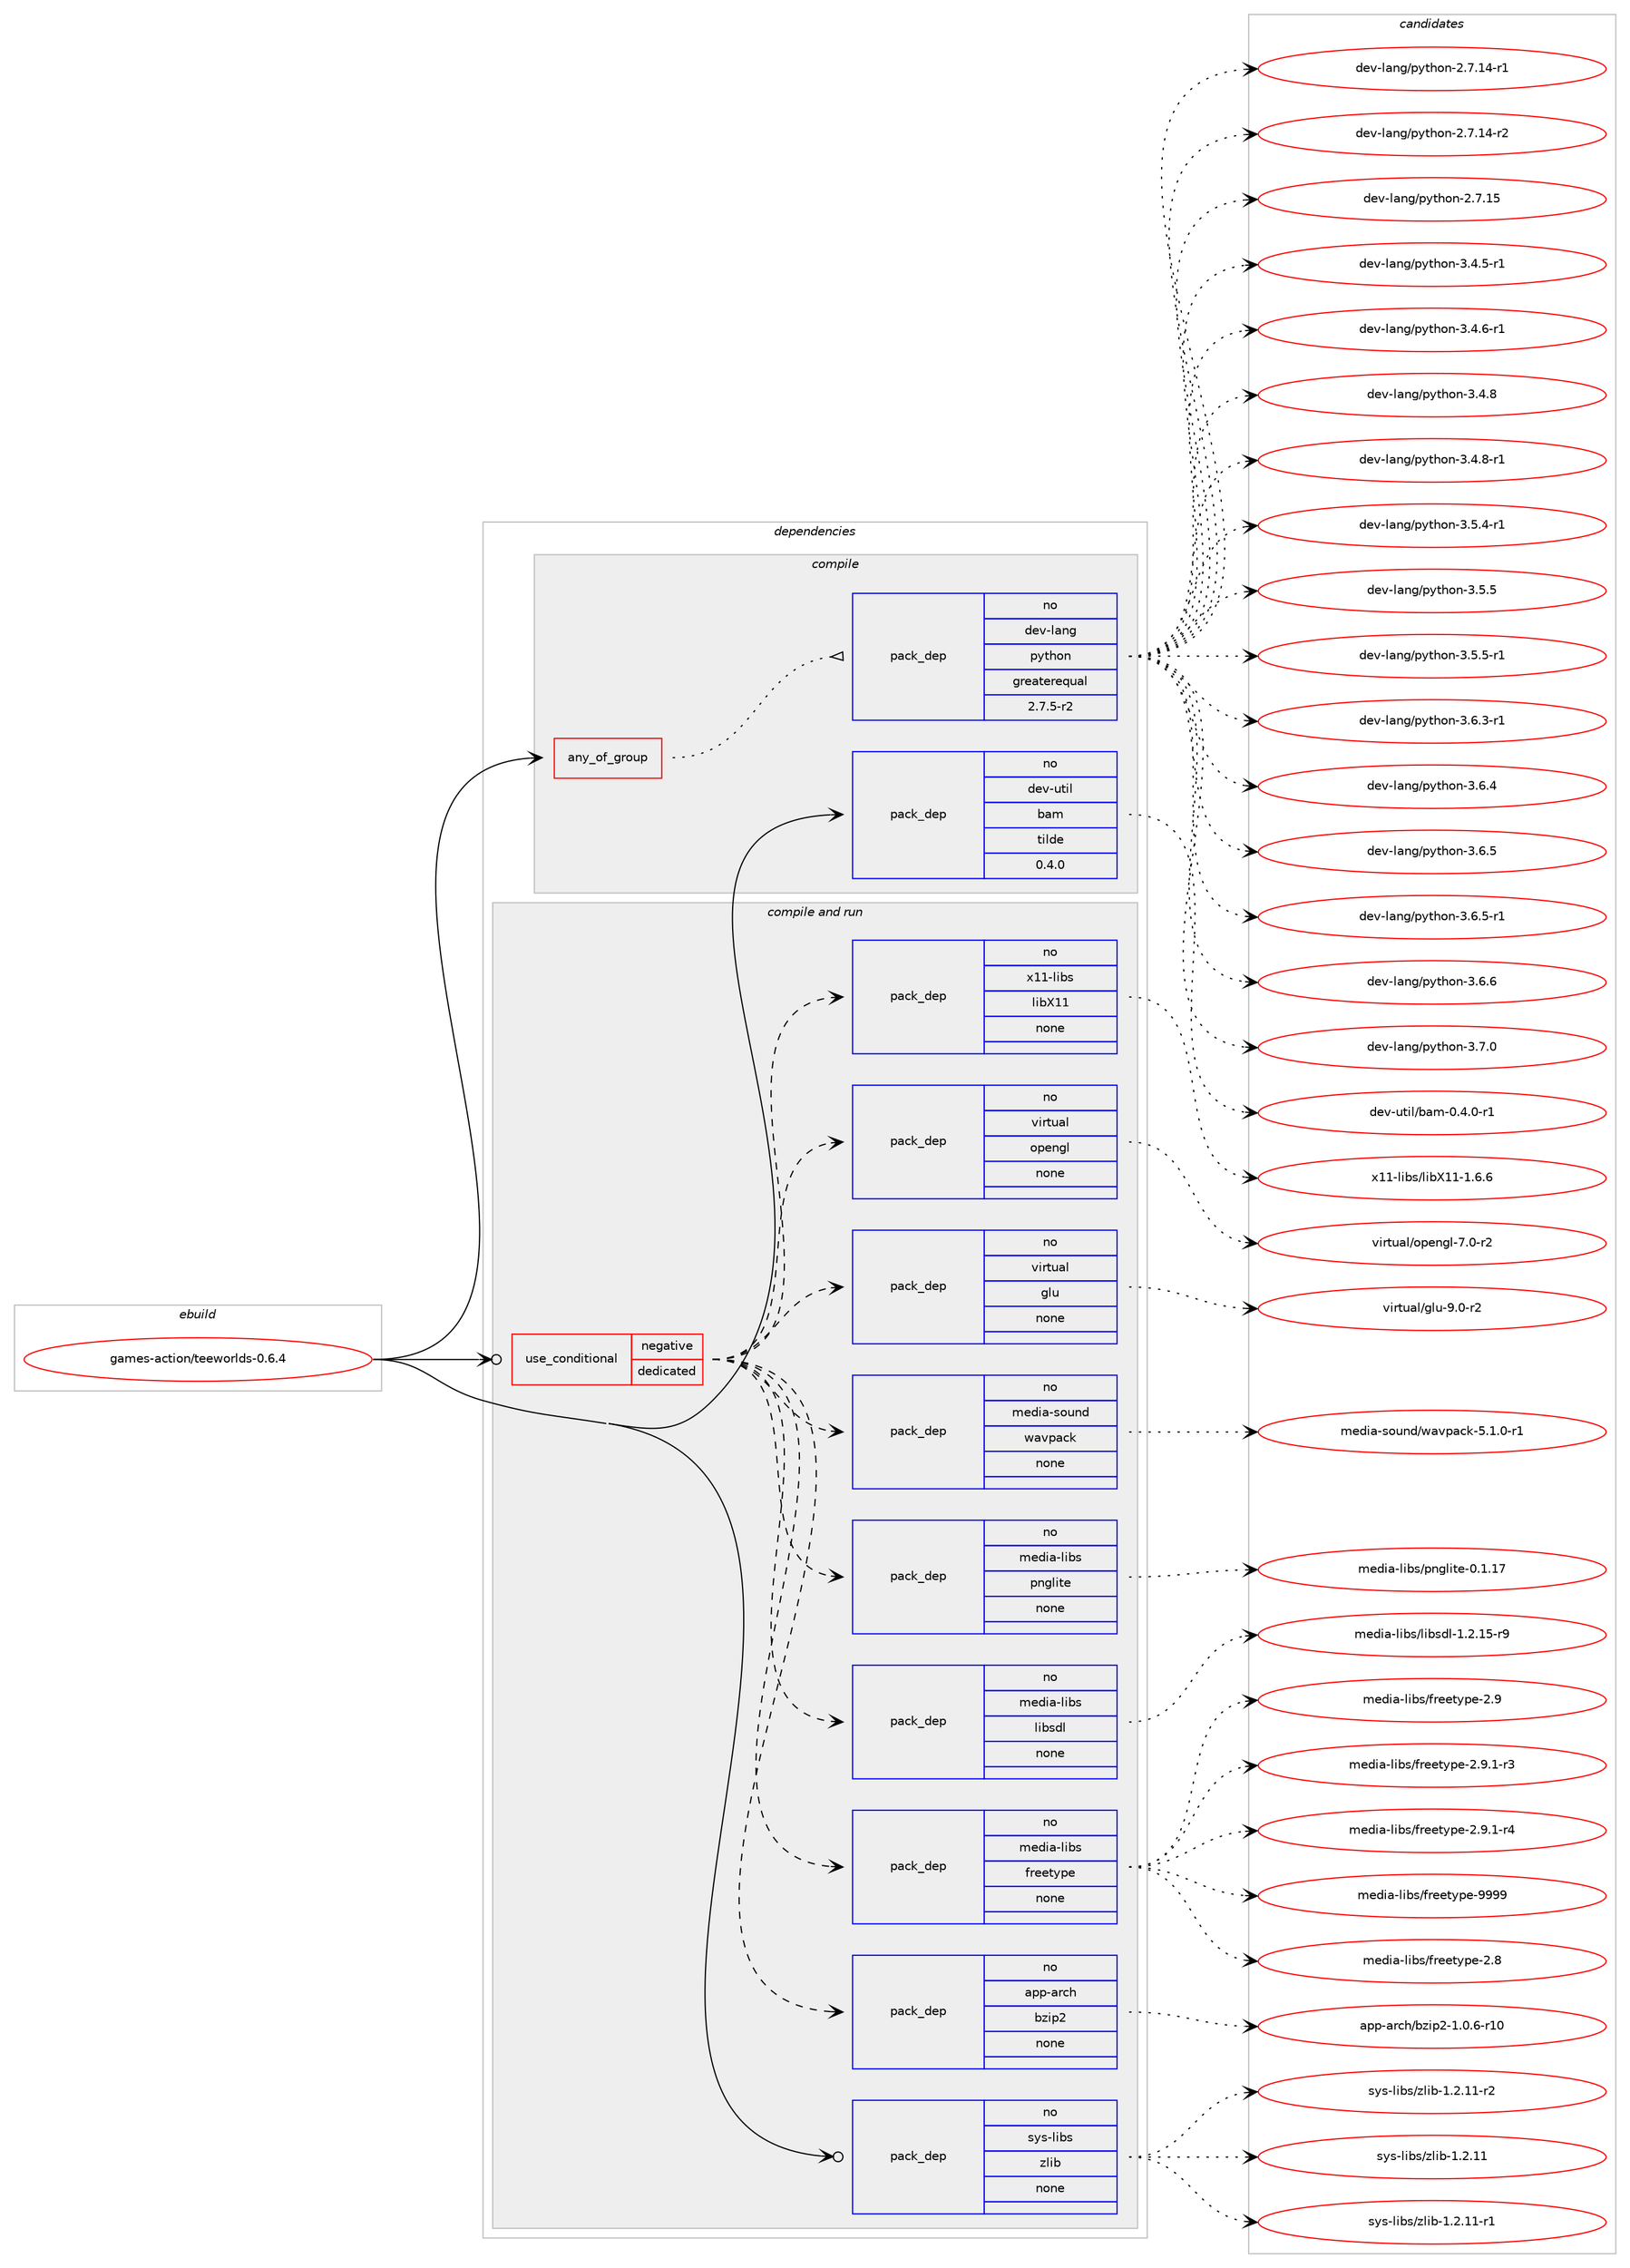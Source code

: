 digraph prolog {

# *************
# Graph options
# *************

newrank=true;
concentrate=true;
compound=true;
graph [rankdir=LR,fontname=Helvetica,fontsize=10,ranksep=1.5];#, ranksep=2.5, nodesep=0.2];
edge  [arrowhead=vee];
node  [fontname=Helvetica,fontsize=10];

# **********
# The ebuild
# **********

subgraph cluster_leftcol {
color=gray;
rank=same;
label=<<i>ebuild</i>>;
id [label="games-action/teeworlds-0.6.4", color=red, width=4, href="../games-action/teeworlds-0.6.4.svg"];
}

# ****************
# The dependencies
# ****************

subgraph cluster_midcol {
color=gray;
label=<<i>dependencies</i>>;
subgraph cluster_compile {
fillcolor="#eeeeee";
style=filled;
label=<<i>compile</i>>;
subgraph any135 {
dependency6798 [label=<<TABLE BORDER="0" CELLBORDER="1" CELLSPACING="0" CELLPADDING="4"><TR><TD CELLPADDING="10">any_of_group</TD></TR></TABLE>>, shape=none, color=red];subgraph pack5205 {
dependency6799 [label=<<TABLE BORDER="0" CELLBORDER="1" CELLSPACING="0" CELLPADDING="4" WIDTH="220"><TR><TD ROWSPAN="6" CELLPADDING="30">pack_dep</TD></TR><TR><TD WIDTH="110">no</TD></TR><TR><TD>dev-lang</TD></TR><TR><TD>python</TD></TR><TR><TD>greaterequal</TD></TR><TR><TD>2.7.5-r2</TD></TR></TABLE>>, shape=none, color=blue];
}
dependency6798:e -> dependency6799:w [weight=20,style="dotted",arrowhead="oinv"];
}
id:e -> dependency6798:w [weight=20,style="solid",arrowhead="vee"];
subgraph pack5206 {
dependency6800 [label=<<TABLE BORDER="0" CELLBORDER="1" CELLSPACING="0" CELLPADDING="4" WIDTH="220"><TR><TD ROWSPAN="6" CELLPADDING="30">pack_dep</TD></TR><TR><TD WIDTH="110">no</TD></TR><TR><TD>dev-util</TD></TR><TR><TD>bam</TD></TR><TR><TD>tilde</TD></TR><TR><TD>0.4.0</TD></TR></TABLE>>, shape=none, color=blue];
}
id:e -> dependency6800:w [weight=20,style="solid",arrowhead="vee"];
}
subgraph cluster_compileandrun {
fillcolor="#eeeeee";
style=filled;
label=<<i>compile and run</i>>;
subgraph cond1450 {
dependency6801 [label=<<TABLE BORDER="0" CELLBORDER="1" CELLSPACING="0" CELLPADDING="4"><TR><TD ROWSPAN="3" CELLPADDING="10">use_conditional</TD></TR><TR><TD>negative</TD></TR><TR><TD>dedicated</TD></TR></TABLE>>, shape=none, color=red];
subgraph pack5207 {
dependency6802 [label=<<TABLE BORDER="0" CELLBORDER="1" CELLSPACING="0" CELLPADDING="4" WIDTH="220"><TR><TD ROWSPAN="6" CELLPADDING="30">pack_dep</TD></TR><TR><TD WIDTH="110">no</TD></TR><TR><TD>app-arch</TD></TR><TR><TD>bzip2</TD></TR><TR><TD>none</TD></TR><TR><TD></TD></TR></TABLE>>, shape=none, color=blue];
}
dependency6801:e -> dependency6802:w [weight=20,style="dashed",arrowhead="vee"];
subgraph pack5208 {
dependency6803 [label=<<TABLE BORDER="0" CELLBORDER="1" CELLSPACING="0" CELLPADDING="4" WIDTH="220"><TR><TD ROWSPAN="6" CELLPADDING="30">pack_dep</TD></TR><TR><TD WIDTH="110">no</TD></TR><TR><TD>media-libs</TD></TR><TR><TD>freetype</TD></TR><TR><TD>none</TD></TR><TR><TD></TD></TR></TABLE>>, shape=none, color=blue];
}
dependency6801:e -> dependency6803:w [weight=20,style="dashed",arrowhead="vee"];
subgraph pack5209 {
dependency6804 [label=<<TABLE BORDER="0" CELLBORDER="1" CELLSPACING="0" CELLPADDING="4" WIDTH="220"><TR><TD ROWSPAN="6" CELLPADDING="30">pack_dep</TD></TR><TR><TD WIDTH="110">no</TD></TR><TR><TD>media-libs</TD></TR><TR><TD>libsdl</TD></TR><TR><TD>none</TD></TR><TR><TD></TD></TR></TABLE>>, shape=none, color=blue];
}
dependency6801:e -> dependency6804:w [weight=20,style="dashed",arrowhead="vee"];
subgraph pack5210 {
dependency6805 [label=<<TABLE BORDER="0" CELLBORDER="1" CELLSPACING="0" CELLPADDING="4" WIDTH="220"><TR><TD ROWSPAN="6" CELLPADDING="30">pack_dep</TD></TR><TR><TD WIDTH="110">no</TD></TR><TR><TD>media-libs</TD></TR><TR><TD>pnglite</TD></TR><TR><TD>none</TD></TR><TR><TD></TD></TR></TABLE>>, shape=none, color=blue];
}
dependency6801:e -> dependency6805:w [weight=20,style="dashed",arrowhead="vee"];
subgraph pack5211 {
dependency6806 [label=<<TABLE BORDER="0" CELLBORDER="1" CELLSPACING="0" CELLPADDING="4" WIDTH="220"><TR><TD ROWSPAN="6" CELLPADDING="30">pack_dep</TD></TR><TR><TD WIDTH="110">no</TD></TR><TR><TD>media-sound</TD></TR><TR><TD>wavpack</TD></TR><TR><TD>none</TD></TR><TR><TD></TD></TR></TABLE>>, shape=none, color=blue];
}
dependency6801:e -> dependency6806:w [weight=20,style="dashed",arrowhead="vee"];
subgraph pack5212 {
dependency6807 [label=<<TABLE BORDER="0" CELLBORDER="1" CELLSPACING="0" CELLPADDING="4" WIDTH="220"><TR><TD ROWSPAN="6" CELLPADDING="30">pack_dep</TD></TR><TR><TD WIDTH="110">no</TD></TR><TR><TD>virtual</TD></TR><TR><TD>glu</TD></TR><TR><TD>none</TD></TR><TR><TD></TD></TR></TABLE>>, shape=none, color=blue];
}
dependency6801:e -> dependency6807:w [weight=20,style="dashed",arrowhead="vee"];
subgraph pack5213 {
dependency6808 [label=<<TABLE BORDER="0" CELLBORDER="1" CELLSPACING="0" CELLPADDING="4" WIDTH="220"><TR><TD ROWSPAN="6" CELLPADDING="30">pack_dep</TD></TR><TR><TD WIDTH="110">no</TD></TR><TR><TD>virtual</TD></TR><TR><TD>opengl</TD></TR><TR><TD>none</TD></TR><TR><TD></TD></TR></TABLE>>, shape=none, color=blue];
}
dependency6801:e -> dependency6808:w [weight=20,style="dashed",arrowhead="vee"];
subgraph pack5214 {
dependency6809 [label=<<TABLE BORDER="0" CELLBORDER="1" CELLSPACING="0" CELLPADDING="4" WIDTH="220"><TR><TD ROWSPAN="6" CELLPADDING="30">pack_dep</TD></TR><TR><TD WIDTH="110">no</TD></TR><TR><TD>x11-libs</TD></TR><TR><TD>libX11</TD></TR><TR><TD>none</TD></TR><TR><TD></TD></TR></TABLE>>, shape=none, color=blue];
}
dependency6801:e -> dependency6809:w [weight=20,style="dashed",arrowhead="vee"];
}
id:e -> dependency6801:w [weight=20,style="solid",arrowhead="odotvee"];
subgraph pack5215 {
dependency6810 [label=<<TABLE BORDER="0" CELLBORDER="1" CELLSPACING="0" CELLPADDING="4" WIDTH="220"><TR><TD ROWSPAN="6" CELLPADDING="30">pack_dep</TD></TR><TR><TD WIDTH="110">no</TD></TR><TR><TD>sys-libs</TD></TR><TR><TD>zlib</TD></TR><TR><TD>none</TD></TR><TR><TD></TD></TR></TABLE>>, shape=none, color=blue];
}
id:e -> dependency6810:w [weight=20,style="solid",arrowhead="odotvee"];
}
subgraph cluster_run {
fillcolor="#eeeeee";
style=filled;
label=<<i>run</i>>;
}
}

# **************
# The candidates
# **************

subgraph cluster_choices {
rank=same;
color=gray;
label=<<i>candidates</i>>;

subgraph choice5205 {
color=black;
nodesep=1;
choice100101118451089711010347112121116104111110455046554649524511449 [label="dev-lang/python-2.7.14-r1", color=red, width=4,href="../dev-lang/python-2.7.14-r1.svg"];
choice100101118451089711010347112121116104111110455046554649524511450 [label="dev-lang/python-2.7.14-r2", color=red, width=4,href="../dev-lang/python-2.7.14-r2.svg"];
choice10010111845108971101034711212111610411111045504655464953 [label="dev-lang/python-2.7.15", color=red, width=4,href="../dev-lang/python-2.7.15.svg"];
choice1001011184510897110103471121211161041111104551465246534511449 [label="dev-lang/python-3.4.5-r1", color=red, width=4,href="../dev-lang/python-3.4.5-r1.svg"];
choice1001011184510897110103471121211161041111104551465246544511449 [label="dev-lang/python-3.4.6-r1", color=red, width=4,href="../dev-lang/python-3.4.6-r1.svg"];
choice100101118451089711010347112121116104111110455146524656 [label="dev-lang/python-3.4.8", color=red, width=4,href="../dev-lang/python-3.4.8.svg"];
choice1001011184510897110103471121211161041111104551465246564511449 [label="dev-lang/python-3.4.8-r1", color=red, width=4,href="../dev-lang/python-3.4.8-r1.svg"];
choice1001011184510897110103471121211161041111104551465346524511449 [label="dev-lang/python-3.5.4-r1", color=red, width=4,href="../dev-lang/python-3.5.4-r1.svg"];
choice100101118451089711010347112121116104111110455146534653 [label="dev-lang/python-3.5.5", color=red, width=4,href="../dev-lang/python-3.5.5.svg"];
choice1001011184510897110103471121211161041111104551465346534511449 [label="dev-lang/python-3.5.5-r1", color=red, width=4,href="../dev-lang/python-3.5.5-r1.svg"];
choice1001011184510897110103471121211161041111104551465446514511449 [label="dev-lang/python-3.6.3-r1", color=red, width=4,href="../dev-lang/python-3.6.3-r1.svg"];
choice100101118451089711010347112121116104111110455146544652 [label="dev-lang/python-3.6.4", color=red, width=4,href="../dev-lang/python-3.6.4.svg"];
choice100101118451089711010347112121116104111110455146544653 [label="dev-lang/python-3.6.5", color=red, width=4,href="../dev-lang/python-3.6.5.svg"];
choice1001011184510897110103471121211161041111104551465446534511449 [label="dev-lang/python-3.6.5-r1", color=red, width=4,href="../dev-lang/python-3.6.5-r1.svg"];
choice100101118451089711010347112121116104111110455146544654 [label="dev-lang/python-3.6.6", color=red, width=4,href="../dev-lang/python-3.6.6.svg"];
choice100101118451089711010347112121116104111110455146554648 [label="dev-lang/python-3.7.0", color=red, width=4,href="../dev-lang/python-3.7.0.svg"];
dependency6799:e -> choice100101118451089711010347112121116104111110455046554649524511449:w [style=dotted,weight="100"];
dependency6799:e -> choice100101118451089711010347112121116104111110455046554649524511450:w [style=dotted,weight="100"];
dependency6799:e -> choice10010111845108971101034711212111610411111045504655464953:w [style=dotted,weight="100"];
dependency6799:e -> choice1001011184510897110103471121211161041111104551465246534511449:w [style=dotted,weight="100"];
dependency6799:e -> choice1001011184510897110103471121211161041111104551465246544511449:w [style=dotted,weight="100"];
dependency6799:e -> choice100101118451089711010347112121116104111110455146524656:w [style=dotted,weight="100"];
dependency6799:e -> choice1001011184510897110103471121211161041111104551465246564511449:w [style=dotted,weight="100"];
dependency6799:e -> choice1001011184510897110103471121211161041111104551465346524511449:w [style=dotted,weight="100"];
dependency6799:e -> choice100101118451089711010347112121116104111110455146534653:w [style=dotted,weight="100"];
dependency6799:e -> choice1001011184510897110103471121211161041111104551465346534511449:w [style=dotted,weight="100"];
dependency6799:e -> choice1001011184510897110103471121211161041111104551465446514511449:w [style=dotted,weight="100"];
dependency6799:e -> choice100101118451089711010347112121116104111110455146544652:w [style=dotted,weight="100"];
dependency6799:e -> choice100101118451089711010347112121116104111110455146544653:w [style=dotted,weight="100"];
dependency6799:e -> choice1001011184510897110103471121211161041111104551465446534511449:w [style=dotted,weight="100"];
dependency6799:e -> choice100101118451089711010347112121116104111110455146544654:w [style=dotted,weight="100"];
dependency6799:e -> choice100101118451089711010347112121116104111110455146554648:w [style=dotted,weight="100"];
}
subgraph choice5206 {
color=black;
nodesep=1;
choice100101118451171161051084798971094548465246484511449 [label="dev-util/bam-0.4.0-r1", color=red, width=4,href="../dev-util/bam-0.4.0-r1.svg"];
dependency6800:e -> choice100101118451171161051084798971094548465246484511449:w [style=dotted,weight="100"];
}
subgraph choice5207 {
color=black;
nodesep=1;
choice97112112459711499104479812210511250454946484654451144948 [label="app-arch/bzip2-1.0.6-r10", color=red, width=4,href="../app-arch/bzip2-1.0.6-r10.svg"];
dependency6802:e -> choice97112112459711499104479812210511250454946484654451144948:w [style=dotted,weight="100"];
}
subgraph choice5208 {
color=black;
nodesep=1;
choice1091011001059745108105981154710211410110111612111210145504656 [label="media-libs/freetype-2.8", color=red, width=4,href="../media-libs/freetype-2.8.svg"];
choice1091011001059745108105981154710211410110111612111210145504657 [label="media-libs/freetype-2.9", color=red, width=4,href="../media-libs/freetype-2.9.svg"];
choice109101100105974510810598115471021141011011161211121014550465746494511451 [label="media-libs/freetype-2.9.1-r3", color=red, width=4,href="../media-libs/freetype-2.9.1-r3.svg"];
choice109101100105974510810598115471021141011011161211121014550465746494511452 [label="media-libs/freetype-2.9.1-r4", color=red, width=4,href="../media-libs/freetype-2.9.1-r4.svg"];
choice109101100105974510810598115471021141011011161211121014557575757 [label="media-libs/freetype-9999", color=red, width=4,href="../media-libs/freetype-9999.svg"];
dependency6803:e -> choice1091011001059745108105981154710211410110111612111210145504656:w [style=dotted,weight="100"];
dependency6803:e -> choice1091011001059745108105981154710211410110111612111210145504657:w [style=dotted,weight="100"];
dependency6803:e -> choice109101100105974510810598115471021141011011161211121014550465746494511451:w [style=dotted,weight="100"];
dependency6803:e -> choice109101100105974510810598115471021141011011161211121014550465746494511452:w [style=dotted,weight="100"];
dependency6803:e -> choice109101100105974510810598115471021141011011161211121014557575757:w [style=dotted,weight="100"];
}
subgraph choice5209 {
color=black;
nodesep=1;
choice1091011001059745108105981154710810598115100108454946504649534511457 [label="media-libs/libsdl-1.2.15-r9", color=red, width=4,href="../media-libs/libsdl-1.2.15-r9.svg"];
dependency6804:e -> choice1091011001059745108105981154710810598115100108454946504649534511457:w [style=dotted,weight="100"];
}
subgraph choice5210 {
color=black;
nodesep=1;
choice1091011001059745108105981154711211010310810511610145484649464955 [label="media-libs/pnglite-0.1.17", color=red, width=4,href="../media-libs/pnglite-0.1.17.svg"];
dependency6805:e -> choice1091011001059745108105981154711211010310810511610145484649464955:w [style=dotted,weight="100"];
}
subgraph choice5211 {
color=black;
nodesep=1;
choice1091011001059745115111117110100471199711811297991074553464946484511449 [label="media-sound/wavpack-5.1.0-r1", color=red, width=4,href="../media-sound/wavpack-5.1.0-r1.svg"];
dependency6806:e -> choice1091011001059745115111117110100471199711811297991074553464946484511449:w [style=dotted,weight="100"];
}
subgraph choice5212 {
color=black;
nodesep=1;
choice1181051141161179710847103108117455746484511450 [label="virtual/glu-9.0-r2", color=red, width=4,href="../virtual/glu-9.0-r2.svg"];
dependency6807:e -> choice1181051141161179710847103108117455746484511450:w [style=dotted,weight="100"];
}
subgraph choice5213 {
color=black;
nodesep=1;
choice1181051141161179710847111112101110103108455546484511450 [label="virtual/opengl-7.0-r2", color=red, width=4,href="../virtual/opengl-7.0-r2.svg"];
dependency6808:e -> choice1181051141161179710847111112101110103108455546484511450:w [style=dotted,weight="100"];
}
subgraph choice5214 {
color=black;
nodesep=1;
choice120494945108105981154710810598884949454946544654 [label="x11-libs/libX11-1.6.6", color=red, width=4,href="../x11-libs/libX11-1.6.6.svg"];
dependency6809:e -> choice120494945108105981154710810598884949454946544654:w [style=dotted,weight="100"];
}
subgraph choice5215 {
color=black;
nodesep=1;
choice1151211154510810598115471221081059845494650464949 [label="sys-libs/zlib-1.2.11", color=red, width=4,href="../sys-libs/zlib-1.2.11.svg"];
choice11512111545108105981154712210810598454946504649494511449 [label="sys-libs/zlib-1.2.11-r1", color=red, width=4,href="../sys-libs/zlib-1.2.11-r1.svg"];
choice11512111545108105981154712210810598454946504649494511450 [label="sys-libs/zlib-1.2.11-r2", color=red, width=4,href="../sys-libs/zlib-1.2.11-r2.svg"];
dependency6810:e -> choice1151211154510810598115471221081059845494650464949:w [style=dotted,weight="100"];
dependency6810:e -> choice11512111545108105981154712210810598454946504649494511449:w [style=dotted,weight="100"];
dependency6810:e -> choice11512111545108105981154712210810598454946504649494511450:w [style=dotted,weight="100"];
}
}

}
